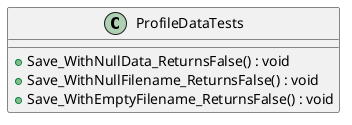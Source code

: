 @startuml
class ProfileDataTests {
    + Save_WithNullData_ReturnsFalse() : void
    + Save_WithNullFilename_ReturnsFalse() : void
    + Save_WithEmptyFilename_ReturnsFalse() : void
}
@enduml
